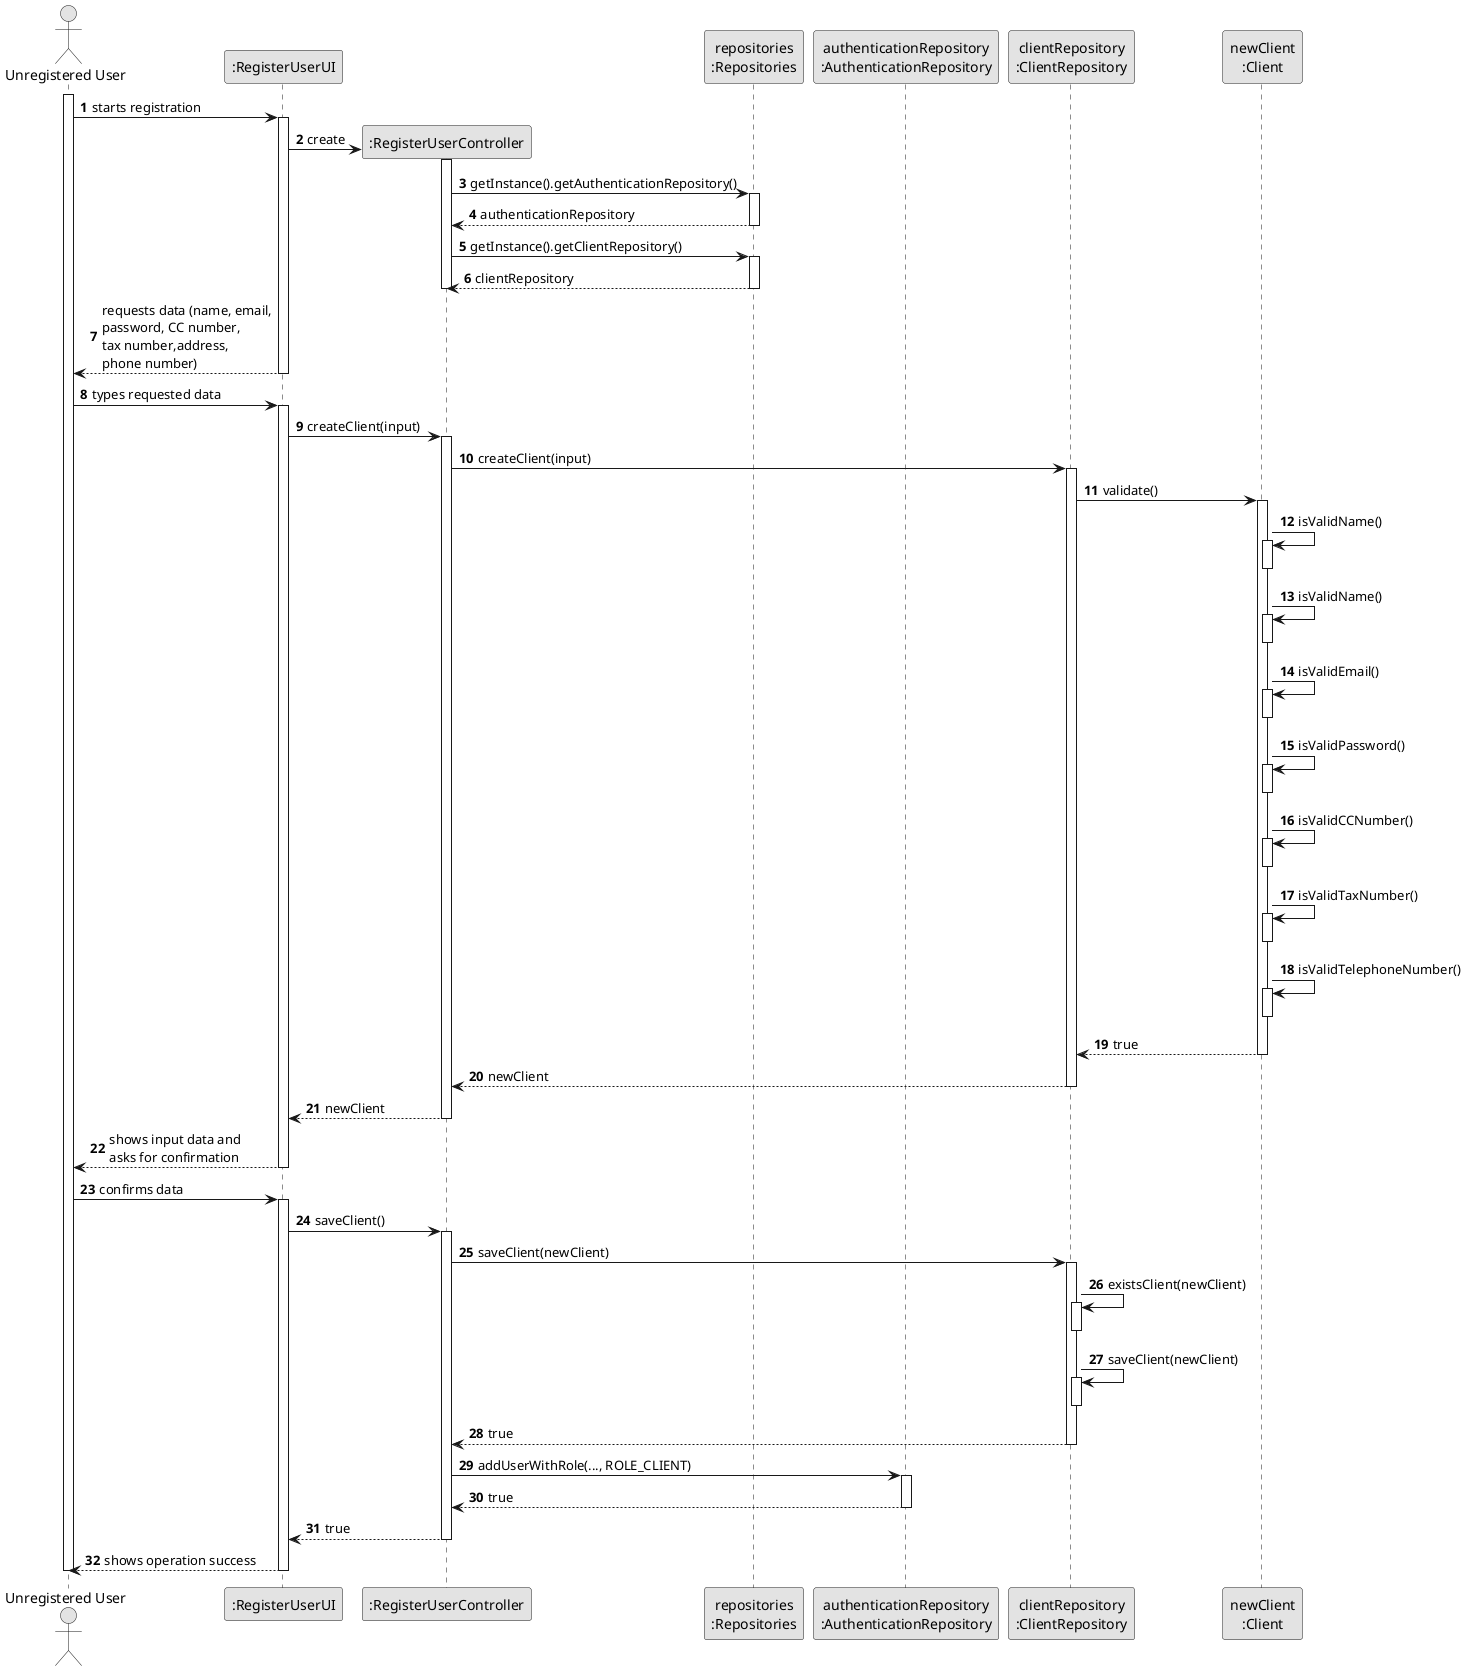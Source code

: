 @startuml
'https://plantuml.com/sequence-diagram

skinparam monochrome true
skinparam shadowing false
autonumber

actor "Unregistered User" as uu
participant ":RegisterUserUI" as ui
participant ":RegisterUserController" as ctrl
participant "repositories\n:Repositories" as repos
participant "authenticationRepository\n:AuthenticationRepository" as authRepo
participant "clientRepository\n:ClientRepository" as clientRepo
participant "newClient\n:Client" as client

activate uu
uu -> ui: starts registration
activate ui
ui -> ctrl**: create
activate ctrl
ctrl -> repos: getInstance().getAuthenticationRepository()
activate repos
return authenticationRepository
ctrl -> repos: getInstance().getClientRepository()
activate repos
return clientRepository
deactivate ctrl
return requests data (name, email,\npassword, CC number,\ntax number,address,\nphone number)

uu -> ui: types requested data
activate ui

ui -> ctrl: createClient(input)
activate ctrl
ctrl -> clientRepo: createClient(input)
activate clientRepo
clientRepo -> client: validate()
activate client
    client -> client: isValidName()
    activate client
    deactivate client
    client -> client: isValidName()
    activate client
    deactivate client
    client -> client: isValidEmail()
    activate client
    deactivate client
    client -> client: isValidPassword()
    activate client
    deactivate client
    client -> client: isValidCCNumber()
    activate client
    deactivate client
    client -> client: isValidTaxNumber()
    activate client
    deactivate client
    client -> client: isValidTelephoneNumber()
    activate client
deactivate client
return true

return newClient
return newClient
return shows input data and\nasks for confirmation

uu -> ui: confirms data
activate ui
ui -> ctrl: saveClient()
activate ctrl
ctrl -> clientRepo: saveClient(newClient)
activate clientRepo
clientRepo -> clientRepo: existsClient(newClient)
activate clientRepo
deactivate clientRepo
clientRepo -> clientRepo: saveClient(newClient)
activate clientRepo
deactivate clientRepo
return true
ctrl -> authRepo: addUserWithRole(..., ROLE_CLIENT)
activate authRepo
return true
return true
return shows operation success




deactivate uu
@enduml